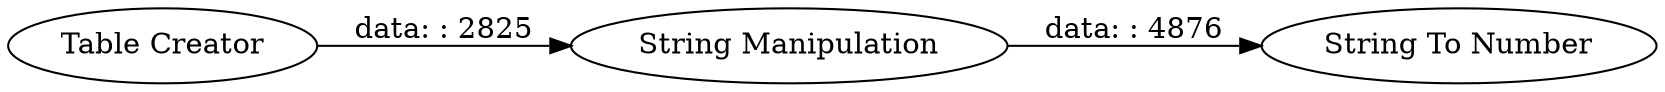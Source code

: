 digraph {
	"4272648243993360775_3" [label="String To Number"]
	"4272648243993360775_1" [label="Table Creator"]
	"4272648243993360775_2" [label="String Manipulation"]
	"4272648243993360775_2" -> "4272648243993360775_3" [label="data: : 4876"]
	"4272648243993360775_1" -> "4272648243993360775_2" [label="data: : 2825"]
	rankdir=LR
}
